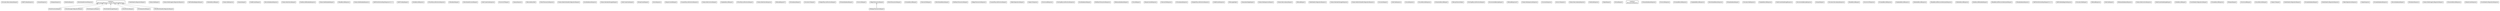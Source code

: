 #!/usr/local/bin/dot
#
# Class diagram 
# Generated by UMLGraph version R5_6-24-gf6e263 (http://www.umlgraph.org/)
#

digraph G {
	edge [fontname="Helvetica",fontsize=10,labelfontname="Helvetica",labelfontsize=10];
	node [fontname="Helvetica",fontsize=10,shape=plaintext];
	nodesep=0.25;
	ranksep=0.5;
	// com.orientechnologies.orient.client.remote.message.OUnsubscribeLiveQueryRequest
	c440178 [label=<<table title="com.orientechnologies.orient.client.remote.message.OUnsubscribeLiveQueryRequest" border="0" cellborder="1" cellspacing="0" cellpadding="2" port="p" href="./OUnsubscribeLiveQueryRequest.html">
		<tr><td><table border="0" cellspacing="0" cellpadding="1">
<tr><td align="center" balign="center"> OUnsubscribeLiveQueryRequest </td></tr>
		</table></td></tr>
		</table>>, URL="./OUnsubscribeLiveQueryRequest.html", fontname="Helvetica", fontcolor="black", fontsize=10.0];
	// com.orientechnologies.orient.client.remote.message.OSBTFirstKeyResponse
	c440179 [label=<<table title="com.orientechnologies.orient.client.remote.message.OSBTFirstKeyResponse" border="0" cellborder="1" cellspacing="0" cellpadding="2" port="p" href="./OSBTFirstKeyResponse.html">
		<tr><td><table border="0" cellspacing="0" cellpadding="1">
<tr><td align="center" balign="center"> OSBTFirstKeyResponse </td></tr>
		</table></td></tr>
		</table>>, URL="./OSBTFirstKeyResponse.html", fontname="Helvetica", fontcolor="black", fontsize=10.0];
	// com.orientechnologies.orient.client.remote.message.OImportResponse
	c440180 [label=<<table title="com.orientechnologies.orient.client.remote.message.OImportResponse" border="0" cellborder="1" cellspacing="0" cellpadding="2" port="p" href="./OImportResponse.html">
		<tr><td><table border="0" cellspacing="0" cellpadding="1">
<tr><td align="center" balign="center"> OImportResponse </td></tr>
		</table></td></tr>
		</table>>, URL="./OImportResponse.html", fontname="Helvetica", fontcolor="black", fontsize=10.0];
	// com.orientechnologies.orient.client.remote.message.OReopenResponse
	c440181 [label=<<table title="com.orientechnologies.orient.client.remote.message.OReopenResponse" border="0" cellborder="1" cellspacing="0" cellpadding="2" port="p" href="./OReopenResponse.html">
		<tr><td><table border="0" cellspacing="0" cellpadding="1">
<tr><td align="center" balign="center"> OReopenResponse </td></tr>
		</table></td></tr>
		</table>>, URL="./OReopenResponse.html", fontname="Helvetica", fontcolor="black", fontsize=10.0];
	// com.orientechnologies.orient.client.remote.message.OGetSizeRequest
	c440182 [label=<<table title="com.orientechnologies.orient.client.remote.message.OGetSizeRequest" border="0" cellborder="1" cellspacing="0" cellpadding="2" port="p" href="./OGetSizeRequest.html">
		<tr><td><table border="0" cellspacing="0" cellpadding="1">
<tr><td align="center" balign="center"> OGetSizeRequest </td></tr>
		</table></td></tr>
		</table>>, URL="./OGetSizeRequest.html", fontname="Helvetica", fontcolor="black", fontsize=10.0];
	// com.orientechnologies.orient.client.remote.message.ODistributedConnectResponse
	c440183 [label=<<table title="com.orientechnologies.orient.client.remote.message.ODistributedConnectResponse" border="0" cellborder="1" cellspacing="0" cellpadding="2" port="p" href="./ODistributedConnectResponse.html">
		<tr><td><table border="0" cellspacing="0" cellpadding="1">
<tr><td align="center" balign="center"> ODistributedConnectResponse </td></tr>
		</table></td></tr>
		</table>>, URL="./ODistributedConnectResponse.html", fontname="Helvetica", fontcolor="black", fontsize=10.0];
	// com.orientechnologies.orient.client.remote.message.OPushFunctionsRequest
	c440184 [label=<<table title="com.orientechnologies.orient.client.remote.message.OPushFunctionsRequest" border="0" cellborder="1" cellspacing="0" cellpadding="2" port="p" href="./OPushFunctionsRequest.html">
		<tr><td><table border="0" cellspacing="0" cellpadding="1">
<tr><td align="center" balign="center"> OPushFunctionsRequest </td></tr>
		</table></td></tr>
		</table>>, URL="./OPushFunctionsRequest.html", fontname="Helvetica", fontcolor="black", fontsize=10.0];
	// com.orientechnologies.orient.client.remote.message.OSetGlobalConfigurationRequest
	c440185 [label=<<table title="com.orientechnologies.orient.client.remote.message.OSetGlobalConfigurationRequest" border="0" cellborder="1" cellspacing="0" cellpadding="2" port="p" href="./OSetGlobalConfigurationRequest.html">
		<tr><td><table border="0" cellspacing="0" cellpadding="1">
<tr><td align="center" balign="center"> OSetGlobalConfigurationRequest </td></tr>
		</table></td></tr>
		</table>>, URL="./OSetGlobalConfigurationRequest.html", fontname="Helvetica", fontcolor="black", fontsize=10.0];
	// com.orientechnologies.orient.client.remote.message.OSubscribeRequest
	c440186 [label=<<table title="com.orientechnologies.orient.client.remote.message.OSubscribeRequest" border="0" cellborder="1" cellspacing="0" cellpadding="2" port="p" href="./OSubscribeRequest.html">
		<tr><td><table border="0" cellspacing="0" cellpadding="1">
<tr><td align="center" balign="center"> OSubscribeRequest </td></tr>
		</table></td></tr>
		</table>>, URL="./OSubscribeRequest.html", fontname="Helvetica", fontcolor="black", fontsize=10.0];
	// com.orientechnologies.orient.client.remote.message.OSubscribeStorageConfigurationResponse
	c440187 [label=<<table title="com.orientechnologies.orient.client.remote.message.OSubscribeStorageConfigurationResponse" border="0" cellborder="1" cellspacing="0" cellpadding="2" port="p" href="./OSubscribeStorageConfigurationResponse.html">
		<tr><td><table border="0" cellspacing="0" cellpadding="1">
<tr><td align="center" balign="center"> OSubscribeStorageConfigurationResponse </td></tr>
		</table></td></tr>
		</table>>, URL="./OSubscribeStorageConfigurationResponse.html", fontname="Helvetica", fontcolor="black", fontsize=10.0];
	// com.orientechnologies.orient.client.remote.message.OSBTGetRealBagSizeRequest
	c440188 [label=<<table title="com.orientechnologies.orient.client.remote.message.OSBTGetRealBagSizeRequest" border="0" cellborder="1" cellspacing="0" cellpadding="2" port="p" href="./OSBTGetRealBagSizeRequest.html">
		<tr><td><table border="0" cellspacing="0" cellpadding="1">
<tr><td align="center" balign="center"> OSBTGetRealBagSizeRequest </td></tr>
		</table></td></tr>
		</table>>, URL="./OSBTGetRealBagSizeRequest.html", fontname="Helvetica", fontcolor="black", fontsize=10.0];
	// com.orientechnologies.orient.client.remote.message.ODeleteRecordRequest
	c440189 [label=<<table title="com.orientechnologies.orient.client.remote.message.ODeleteRecordRequest" border="0" cellborder="1" cellspacing="0" cellpadding="2" port="p" href="./ODeleteRecordRequest.html">
		<tr><td><table border="0" cellspacing="0" cellpadding="1">
<tr><td align="center" balign="center"> ODeleteRecordRequest </td></tr>
		</table></td></tr>
		</table>>, URL="./ODeleteRecordRequest.html", fontname="Helvetica", fontcolor="black", fontsize=10.0];
	// com.orientechnologies.orient.client.remote.message.OSubscribeResponse
	c440190 [label=<<table title="com.orientechnologies.orient.client.remote.message.OSubscribeResponse" border="0" cellborder="1" cellspacing="0" cellpadding="2" port="p" href="./OSubscribeResponse.html">
		<tr><td><table border="0" cellspacing="0" cellpadding="1">
<tr><td align="center" balign="center"> OSubscribeResponse </td></tr>
		</table></td></tr>
		</table>>, URL="./OSubscribeResponse.html", fontname="Helvetica", fontcolor="black", fontsize=10.0];
	// com.orientechnologies.orient.client.remote.message.OQueryRequest
	c440191 [label=<<table title="com.orientechnologies.orient.client.remote.message.OQueryRequest" border="0" cellborder="1" cellspacing="0" cellpadding="2" port="p" href="./OQueryRequest.html">
		<tr><td><table border="0" cellspacing="0" cellpadding="1">
<tr><td align="center" balign="center"> OQueryRequest </td></tr>
		</table></td></tr>
		</table>>, URL="./OQueryRequest.html", fontname="Helvetica", fontcolor="black", fontsize=10.0];
	// com.orientechnologies.orient.client.remote.message.OAddClusterRequest
	c440192 [label=<<table title="com.orientechnologies.orient.client.remote.message.OAddClusterRequest" border="0" cellborder="1" cellspacing="0" cellpadding="2" port="p" href="./OAddClusterRequest.html">
		<tr><td><table border="0" cellspacing="0" cellpadding="1">
<tr><td align="center" balign="center"> OAddClusterRequest </td></tr>
		</table></td></tr>
		</table>>, URL="./OAddClusterRequest.html", fontname="Helvetica", fontcolor="black", fontsize=10.0];
	// com.orientechnologies.orient.client.remote.message.OExistsDatabaseResponse
	c440193 [label=<<table title="com.orientechnologies.orient.client.remote.message.OExistsDatabaseResponse" border="0" cellborder="1" cellspacing="0" cellpadding="2" port="p" href="./OExistsDatabaseResponse.html">
		<tr><td><table border="0" cellspacing="0" cellpadding="1">
<tr><td align="center" balign="center"> OExistsDatabaseResponse </td></tr>
		</table></td></tr>
		</table>>, URL="./OExistsDatabaseResponse.html", fontname="Helvetica", fontcolor="black", fontsize=10.0];
	// com.orientechnologies.orient.client.remote.message.OSubscribeSchemaRequest
	c440194 [label=<<table title="com.orientechnologies.orient.client.remote.message.OSubscribeSchemaRequest" border="0" cellborder="1" cellspacing="0" cellpadding="2" port="p" href="./OSubscribeSchemaRequest.html">
		<tr><td><table border="0" cellspacing="0" cellpadding="1">
<tr><td align="center" balign="center"> OSubscribeSchemaRequest </td></tr>
		</table></td></tr>
		</table>>, URL="./OSubscribeSchemaRequest.html", fontname="Helvetica", fontcolor="black", fontsize=10.0];
	// com.orientechnologies.orient.client.remote.message.OGetRecordMetadataResponse
	c440195 [label=<<table title="com.orientechnologies.orient.client.remote.message.OGetRecordMetadataResponse" border="0" cellborder="1" cellspacing="0" cellpadding="2" port="p" href="./OGetRecordMetadataResponse.html">
		<tr><td><table border="0" cellspacing="0" cellpadding="1">
<tr><td align="center" balign="center"> OGetRecordMetadataResponse </td></tr>
		</table></td></tr>
		</table>>, URL="./OGetRecordMetadataResponse.html", fontname="Helvetica", fontcolor="black", fontsize=10.0];
	// com.orientechnologies.orient.client.remote.message.OSubscribeMetadataRequest
	c440196 [label=<<table title="com.orientechnologies.orient.client.remote.message.OSubscribeMetadataRequest" border="0" cellborder="1" cellspacing="0" cellpadding="2" port="p" href="./OSubscribeMetadataRequest.html">
		<tr><td><table border="0" cellspacing="0" cellpadding="1">
<tr><td align="center" balign="center"> OSubscribeMetadataRequest </td></tr>
		</table></td></tr>
		</table>>, URL="./OSubscribeMetadataRequest.html", fontname="Helvetica", fontcolor="black", fontsize=10.0];
	// com.orientechnologies.orient.client.remote.message.OReadRecordResponse
	c440197 [label=<<table title="com.orientechnologies.orient.client.remote.message.OReadRecordResponse" border="0" cellborder="1" cellspacing="0" cellpadding="2" port="p" href="./OReadRecordResponse.html">
		<tr><td><table border="0" cellspacing="0" cellpadding="1">
<tr><td align="center" balign="center"> OReadRecordResponse </td></tr>
		</table></td></tr>
		</table>>, URL="./OReadRecordResponse.html", fontname="Helvetica", fontcolor="black", fontsize=10.0];
	// com.orientechnologies.orient.client.remote.message.OSubscribeMetadataResponse
	c440198 [label=<<table title="com.orientechnologies.orient.client.remote.message.OSubscribeMetadataResponse" border="0" cellborder="1" cellspacing="0" cellpadding="2" port="p" href="./OSubscribeMetadataResponse.html">
		<tr><td><table border="0" cellspacing="0" cellpadding="1">
<tr><td align="center" balign="center"> OSubscribeMetadataResponse </td></tr>
		</table></td></tr>
		</table>>, URL="./OSubscribeMetadataResponse.html", fontname="Helvetica", fontcolor="black", fontsize=10.0];
	// com.orientechnologies.orient.client.remote.message.OSBTFetchEntriesMajorResponse<K, V>
	c440199 [label=<<table title="com.orientechnologies.orient.client.remote.message.OSBTFetchEntriesMajorResponse" border="0" cellborder="1" cellspacing="0" cellpadding="2" port="p" href="./OSBTFetchEntriesMajorResponse.html">
		<tr><td><table border="0" cellspacing="0" cellpadding="1">
<tr><td align="center" balign="center"> OSBTFetchEntriesMajorResponse&lt;K, V&gt; </td></tr>
		</table></td></tr>
		</table>>, URL="./OSBTFetchEntriesMajorResponse.html", fontname="Helvetica", fontcolor="black", fontsize=10.0];
	// com.orientechnologies.orient.client.remote.message.OSBTFirstKeyRequest
	c440200 [label=<<table title="com.orientechnologies.orient.client.remote.message.OSBTFirstKeyRequest" border="0" cellborder="1" cellspacing="0" cellpadding="2" port="p" href="./OSBTFirstKeyRequest.html">
		<tr><td><table border="0" cellspacing="0" cellpadding="1">
<tr><td align="center" balign="center"> OSBTFirstKeyRequest </td></tr>
		</table></td></tr>
		</table>>, URL="./OSBTFirstKeyRequest.html", fontname="Helvetica", fontcolor="black", fontsize=10.0];
	// com.orientechnologies.orient.client.remote.message.OHideRecordResponse
	c440201 [label=<<table title="com.orientechnologies.orient.client.remote.message.OHideRecordResponse" border="0" cellborder="1" cellspacing="0" cellpadding="2" port="p" href="./OHideRecordResponse.html">
		<tr><td><table border="0" cellspacing="0" cellpadding="1">
<tr><td align="center" balign="center"> OHideRecordResponse </td></tr>
		</table></td></tr>
		</table>>, URL="./OHideRecordResponse.html", fontname="Helvetica", fontcolor="black", fontsize=10.0];
	// com.orientechnologies.orient.client.remote.message.OFloorPhysicalPositionsResponse
	c440202 [label=<<table title="com.orientechnologies.orient.client.remote.message.OFloorPhysicalPositionsResponse" border="0" cellborder="1" cellspacing="0" cellpadding="2" port="p" href="./OFloorPhysicalPositionsResponse.html">
		<tr><td><table border="0" cellspacing="0" cellpadding="1">
<tr><td align="center" balign="center"> OFloorPhysicalPositionsResponse </td></tr>
		</table></td></tr>
		</table>>, URL="./OFloorPhysicalPositionsResponse.html", fontname="Helvetica", fontcolor="black", fontsize=10.0];
	// com.orientechnologies.orient.client.remote.message.OShutdownRequest
	c440203 [label=<<table title="com.orientechnologies.orient.client.remote.message.OShutdownRequest" border="0" cellborder="1" cellspacing="0" cellpadding="2" port="p" href="./OShutdownRequest.html">
		<tr><td><table border="0" cellspacing="0" cellpadding="1">
<tr><td align="center" balign="center"> OShutdownRequest </td></tr>
		</table></td></tr>
		</table>>, URL="./OShutdownRequest.html", fontname="Helvetica", fontcolor="black", fontsize=10.0];
	// com.orientechnologies.orient.client.remote.message.ODistributedConnectRequest
	c440204 [label=<<table title="com.orientechnologies.orient.client.remote.message.ODistributedConnectRequest" border="0" cellborder="1" cellspacing="0" cellpadding="2" port="p" href="./ODistributedConnectRequest.html">
		<tr><td><table border="0" cellspacing="0" cellpadding="1">
<tr><td align="center" balign="center"> ODistributedConnectRequest </td></tr>
		</table></td></tr>
		</table>>, URL="./ODistributedConnectRequest.html", fontname="Helvetica", fontcolor="black", fontsize=10.0];
	// com.orientechnologies.orient.client.remote.message.OSBTCreateTreeResponse
	c440205 [label=<<table title="com.orientechnologies.orient.client.remote.message.OSBTCreateTreeResponse" border="0" cellborder="1" cellspacing="0" cellpadding="2" port="p" href="./OSBTCreateTreeResponse.html">
		<tr><td><table border="0" cellspacing="0" cellpadding="1">
<tr><td align="center" balign="center"> OSBTCreateTreeResponse </td></tr>
		</table></td></tr>
		</table>>, URL="./OSBTCreateTreeResponse.html", fontname="Helvetica", fontcolor="black", fontsize=10.0];
	// com.orientechnologies.orient.client.remote.message.OBinaryPushRequest<T extends com.orientechnologies.orient.client.remote.message.OBinaryPushResponse>
	c440206 [label=<<table title="com.orientechnologies.orient.client.remote.message.OBinaryPushRequest" border="0" cellborder="1" cellspacing="0" cellpadding="2" port="p" href="./OBinaryPushRequest.html">
		<tr><td><table border="0" cellspacing="0" cellpadding="1">
<tr><td align="center" balign="center"> &#171;interface&#187; </td></tr>
<tr><td align="center" balign="center"> OBinaryPushRequest&lt;T extends OBinaryPushResponse&gt; </td></tr>
		</table></td></tr>
		</table>>, URL="./OBinaryPushRequest.html", fontname="Helvetica", fontcolor="black", fontsize=10.0];
	// com.orientechnologies.orient.client.remote.message.OCommit37Request
	c440207 [label=<<table title="com.orientechnologies.orient.client.remote.message.OCommit37Request" border="0" cellborder="1" cellspacing="0" cellpadding="2" port="p" href="./OCommit37Request.html">
		<tr><td><table border="0" cellspacing="0" cellpadding="1">
<tr><td align="center" balign="center"> OCommit37Request </td></tr>
		</table></td></tr>
		</table>>, URL="./OCommit37Request.html", fontname="Helvetica", fontcolor="black", fontsize=10.0];
	// com.orientechnologies.orient.client.remote.message.OQueryResponse
	c440208 [label=<<table title="com.orientechnologies.orient.client.remote.message.OQueryResponse" border="0" cellborder="1" cellspacing="0" cellpadding="2" port="p" href="./OQueryResponse.html">
		<tr><td><table border="0" cellspacing="0" cellpadding="1">
<tr><td align="center" balign="center"> OQueryResponse </td></tr>
		</table></td></tr>
		</table>>, URL="./OQueryResponse.html", fontname="Helvetica", fontcolor="black", fontsize=10.0];
	// com.orientechnologies.orient.client.remote.message.ORemoteResultSet
	c440209 [label=<<table title="com.orientechnologies.orient.client.remote.message.ORemoteResultSet" border="0" cellborder="1" cellspacing="0" cellpadding="2" port="p" href="./ORemoteResultSet.html">
		<tr><td><table border="0" cellspacing="0" cellpadding="1">
<tr><td align="center" balign="center"> ORemoteResultSet </td></tr>
		</table></td></tr>
		</table>>, URL="./ORemoteResultSet.html", fontname="Helvetica", fontcolor="black", fontsize=10.0];
	// com.orientechnologies.orient.client.remote.message.OFetchTransactionResponse
	c440210 [label=<<table title="com.orientechnologies.orient.client.remote.message.OFetchTransactionResponse" border="0" cellborder="1" cellspacing="0" cellpadding="2" port="p" href="./OFetchTransactionResponse.html">
		<tr><td><table border="0" cellspacing="0" cellpadding="1">
<tr><td align="center" balign="center"> OFetchTransactionResponse </td></tr>
		</table></td></tr>
		</table>>, URL="./OFetchTransactionResponse.html", fontname="Helvetica", fontcolor="black", fontsize=10.0];
	// com.orientechnologies.orient.client.remote.message.OSubscribeDistributedConfigurationRequest
	c440211 [label=<<table title="com.orientechnologies.orient.client.remote.message.OSubscribeDistributedConfigurationRequest" border="0" cellborder="1" cellspacing="0" cellpadding="2" port="p" href="./OSubscribeDistributedConfigurationRequest.html">
		<tr><td><table border="0" cellspacing="0" cellpadding="1">
<tr><td align="center" balign="center"> OSubscribeDistributedConfigurationRequest </td></tr>
		</table></td></tr>
		</table>>, URL="./OSubscribeDistributedConfigurationRequest.html", fontname="Helvetica", fontcolor="black", fontsize=10.0];
	// com.orientechnologies.orient.client.remote.message.OListDatabasesResponse
	c440212 [label=<<table title="com.orientechnologies.orient.client.remote.message.OListDatabasesResponse" border="0" cellborder="1" cellspacing="0" cellpadding="2" port="p" href="./OListDatabasesResponse.html">
		<tr><td><table border="0" cellspacing="0" cellpadding="1">
<tr><td align="center" balign="center"> OListDatabasesResponse </td></tr>
		</table></td></tr>
		</table>>, URL="./OListDatabasesResponse.html", fontname="Helvetica", fontcolor="black", fontsize=10.0];
	// com.orientechnologies.orient.client.remote.message.OSubscribeIndexManagerRequest
	c440213 [label=<<table title="com.orientechnologies.orient.client.remote.message.OSubscribeIndexManagerRequest" border="0" cellborder="1" cellspacing="0" cellpadding="2" port="p" href="./OSubscribeIndexManagerRequest.html">
		<tr><td><table border="0" cellspacing="0" cellpadding="1">
<tr><td align="center" balign="center"> OSubscribeIndexManagerRequest </td></tr>
		</table></td></tr>
		</table>>, URL="./OSubscribeIndexManagerRequest.html", fontname="Helvetica", fontcolor="black", fontsize=10.0];
	// com.orientechnologies.orient.client.remote.message.OPushStorageConfigurationRequest
	c440214 [label=<<table title="com.orientechnologies.orient.client.remote.message.OPushStorageConfigurationRequest" border="0" cellborder="1" cellspacing="0" cellpadding="2" port="p" href="./OPushStorageConfigurationRequest.html">
		<tr><td><table border="0" cellspacing="0" cellpadding="1">
<tr><td align="center" balign="center"> OPushStorageConfigurationRequest </td></tr>
		</table></td></tr>
		</table>>, URL="./OPushStorageConfigurationRequest.html", fontname="Helvetica", fontcolor="black", fontsize=10.0];
	// com.orientechnologies.orient.client.remote.message.OSBTCreateTreeRequest
	c440215 [label=<<table title="com.orientechnologies.orient.client.remote.message.OSBTCreateTreeRequest" border="0" cellborder="1" cellspacing="0" cellpadding="2" port="p" href="./OSBTCreateTreeRequest.html">
		<tr><td><table border="0" cellspacing="0" cellpadding="1">
<tr><td align="center" balign="center"> OSBTCreateTreeRequest </td></tr>
		</table></td></tr>
		</table>>, URL="./OSBTCreateTreeRequest.html", fontname="Helvetica", fontcolor="black", fontsize=10.0];
	// com.orientechnologies.orient.client.remote.message.ODropClusterRequest
	c440216 [label=<<table title="com.orientechnologies.orient.client.remote.message.ODropClusterRequest" border="0" cellborder="1" cellspacing="0" cellpadding="2" port="p" href="./ODropClusterRequest.html">
		<tr><td><table border="0" cellspacing="0" cellpadding="1">
<tr><td align="center" balign="center"> ODropClusterRequest </td></tr>
		</table></td></tr>
		</table>>, URL="./ODropClusterRequest.html", fontname="Helvetica", fontcolor="black", fontsize=10.0];
	// com.orientechnologies.orient.client.remote.message.OErrorResponse
	c440217 [label=<<table title="com.orientechnologies.orient.client.remote.message.OErrorResponse" border="0" cellborder="1" cellspacing="0" cellpadding="2" port="p" href="./OErrorResponse.html">
		<tr><td><table border="0" cellspacing="0" cellpadding="1">
<tr><td align="center" balign="center"> OErrorResponse </td></tr>
		</table></td></tr>
		</table>>, URL="./OErrorResponse.html", fontname="Helvetica", fontcolor="black", fontsize=10.0];
	// com.orientechnologies.orient.client.remote.message.OExperimentalRequest
	c440218 [label=<<table title="com.orientechnologies.orient.client.remote.message.OExperimentalRequest" border="0" cellborder="1" cellspacing="0" cellpadding="2" port="p" href="./OExperimentalRequest.html">
		<tr><td><table border="0" cellspacing="0" cellpadding="1">
<tr><td align="center" balign="center"> OExperimentalRequest </td></tr>
		</table></td></tr>
		</table>>, URL="./OExperimentalRequest.html", fontname="Helvetica", fontcolor="black", fontsize=10.0];
	// com.orientechnologies.orient.client.remote.message.OLowerPhysicalPositionsResponse
	c440219 [label=<<table title="com.orientechnologies.orient.client.remote.message.OLowerPhysicalPositionsResponse" border="0" cellborder="1" cellspacing="0" cellpadding="2" port="p" href="./OLowerPhysicalPositionsResponse.html">
		<tr><td><table border="0" cellspacing="0" cellpadding="1">
<tr><td align="center" balign="center"> OLowerPhysicalPositionsResponse </td></tr>
		</table></td></tr>
		</table>>, URL="./OLowerPhysicalPositionsResponse.html", fontname="Helvetica", fontcolor="black", fontsize=10.0];
	// com.orientechnologies.orient.client.remote.message.OSubscribeFunctionsRequest
	c440220 [label=<<table title="com.orientechnologies.orient.client.remote.message.OSubscribeFunctionsRequest" border="0" cellborder="1" cellspacing="0" cellpadding="2" port="p" href="./OSubscribeFunctionsRequest.html">
		<tr><td><table border="0" cellspacing="0" cellpadding="1">
<tr><td align="center" balign="center"> OSubscribeFunctionsRequest </td></tr>
		</table></td></tr>
		</table>>, URL="./OSubscribeFunctionsRequest.html", fontname="Helvetica", fontcolor="black", fontsize=10.0];
	// com.orientechnologies.orient.client.remote.message.OUpdateRecordRequest
	c440221 [label=<<table title="com.orientechnologies.orient.client.remote.message.OUpdateRecordRequest" border="0" cellborder="1" cellspacing="0" cellpadding="2" port="p" href="./OUpdateRecordRequest.html">
		<tr><td><table border="0" cellspacing="0" cellpadding="1">
<tr><td align="center" balign="center"> OUpdateRecordRequest </td></tr>
		</table></td></tr>
		</table>>, URL="./OUpdateRecordRequest.html", fontname="Helvetica", fontcolor="black", fontsize=10.0];
	// com.orientechnologies.orient.client.remote.message.OFloorPhysicalPositionsRequest
	c440222 [label=<<table title="com.orientechnologies.orient.client.remote.message.OFloorPhysicalPositionsRequest" border="0" cellborder="1" cellspacing="0" cellpadding="2" port="p" href="./OFloorPhysicalPositionsRequest.html">
		<tr><td><table border="0" cellspacing="0" cellpadding="1">
<tr><td align="center" balign="center"> OFloorPhysicalPositionsRequest </td></tr>
		</table></td></tr>
		</table>>, URL="./OFloorPhysicalPositionsRequest.html", fontname="Helvetica", fontcolor="black", fontsize=10.0];
	// com.orientechnologies.orient.client.remote.message.OSubscribeSchemaResponse
	c440223 [label=<<table title="com.orientechnologies.orient.client.remote.message.OSubscribeSchemaResponse" border="0" cellborder="1" cellspacing="0" cellpadding="2" port="p" href="./OSubscribeSchemaResponse.html">
		<tr><td><table border="0" cellspacing="0" cellpadding="1">
<tr><td align="center" balign="center"> OSubscribeSchemaResponse </td></tr>
		</table></td></tr>
		</table>>, URL="./OSubscribeSchemaResponse.html", fontname="Helvetica", fontcolor="black", fontsize=10.0];
	// com.orientechnologies.orient.client.remote.message.OReloadRequest37
	c440224 [label=<<table title="com.orientechnologies.orient.client.remote.message.OReloadRequest37" border="0" cellborder="1" cellspacing="0" cellpadding="2" port="p" href="./OReloadRequest37.html">
		<tr><td><table border="0" cellspacing="0" cellpadding="1">
<tr><td align="center" balign="center"> OReloadRequest37 </td></tr>
		</table></td></tr>
		</table>>, URL="./OReloadRequest37.html", fontname="Helvetica", fontcolor="black", fontsize=10.0];
	// com.orientechnologies.orient.client.remote.message.OPushSequencesRequest
	c440225 [label=<<table title="com.orientechnologies.orient.client.remote.message.OPushSequencesRequest" border="0" cellborder="1" cellspacing="0" cellpadding="2" port="p" href="./OPushSequencesRequest.html">
		<tr><td><table border="0" cellspacing="0" cellpadding="1">
<tr><td align="center" balign="center"> OPushSequencesRequest </td></tr>
		</table></td></tr>
		</table>>, URL="./OPushSequencesRequest.html", fontname="Helvetica", fontcolor="black", fontsize=10.0];
	// com.orientechnologies.orient.client.remote.message.OCloseQueryRequest
	c440226 [label=<<table title="com.orientechnologies.orient.client.remote.message.OCloseQueryRequest" border="0" cellborder="1" cellspacing="0" cellpadding="2" port="p" href="./OCloseQueryRequest.html">
		<tr><td><table border="0" cellspacing="0" cellpadding="1">
<tr><td align="center" balign="center"> OCloseQueryRequest </td></tr>
		</table></td></tr>
		</table>>, URL="./OCloseQueryRequest.html", fontname="Helvetica", fontcolor="black", fontsize=10.0];
	// com.orientechnologies.orient.client.remote.message.OConnect37Request
	c440227 [label=<<table title="com.orientechnologies.orient.client.remote.message.OConnect37Request" border="0" cellborder="1" cellspacing="0" cellpadding="2" port="p" href="./OConnect37Request.html">
		<tr><td><table border="0" cellspacing="0" cellpadding="1">
<tr><td align="center" balign="center"> OConnect37Request </td></tr>
		</table></td></tr>
		</table>>, URL="./OConnect37Request.html", fontname="Helvetica", fontcolor="black", fontsize=10.0];
	// com.orientechnologies.orient.client.remote.message.OHigherPhysicalPositionsRequest
	c440228 [label=<<table title="com.orientechnologies.orient.client.remote.message.OHigherPhysicalPositionsRequest" border="0" cellborder="1" cellspacing="0" cellpadding="2" port="p" href="./OHigherPhysicalPositionsRequest.html">
		<tr><td><table border="0" cellspacing="0" cellpadding="1">
<tr><td align="center" balign="center"> OHigherPhysicalPositionsRequest </td></tr>
		</table></td></tr>
		</table>>, URL="./OHigherPhysicalPositionsRequest.html", fontname="Helvetica", fontcolor="black", fontsize=10.0];
	// com.orientechnologies.orient.client.remote.message.OFreezeDatabaseRequest
	c440229 [label=<<table title="com.orientechnologies.orient.client.remote.message.OFreezeDatabaseRequest" border="0" cellborder="1" cellspacing="0" cellpadding="2" port="p" href="./OFreezeDatabaseRequest.html">
		<tr><td><table border="0" cellspacing="0" cellpadding="1">
<tr><td align="center" balign="center"> OFreezeDatabaseRequest </td></tr>
		</table></td></tr>
		</table>>, URL="./OFreezeDatabaseRequest.html", fontname="Helvetica", fontcolor="black", fontsize=10.0];
	// com.orientechnologies.orient.client.remote.message.OCommitRequest
	c440230 [label=<<table title="com.orientechnologies.orient.client.remote.message.OCommitRequest" border="0" cellborder="1" cellspacing="0" cellpadding="2" port="p" href="./OCommitRequest.html">
		<tr><td><table border="0" cellspacing="0" cellpadding="1">
<tr><td align="center" balign="center"> OCommitRequest </td></tr>
		</table></td></tr>
		</table>>, URL="./OCommitRequest.html", fontname="Helvetica", fontcolor="black", fontsize=10.0];
	// com.orientechnologies.orient.client.remote.message.OBeginTransactionRequest
	c440231 [label=<<table title="com.orientechnologies.orient.client.remote.message.OBeginTransactionRequest" border="0" cellborder="1" cellspacing="0" cellpadding="2" port="p" href="./OBeginTransactionRequest.html">
		<tr><td><table border="0" cellspacing="0" cellpadding="1">
<tr><td align="center" balign="center"> OBeginTransactionRequest </td></tr>
		</table></td></tr>
		</table>>, URL="./OBeginTransactionRequest.html", fontname="Helvetica", fontcolor="black", fontsize=10.0];
	// com.orientechnologies.orient.client.remote.message.OFetchTransactionRequest
	c440232 [label=<<table title="com.orientechnologies.orient.client.remote.message.OFetchTransactionRequest" border="0" cellborder="1" cellspacing="0" cellpadding="2" port="p" href="./OFetchTransactionRequest.html">
		<tr><td><table border="0" cellspacing="0" cellpadding="1">
<tr><td align="center" balign="center"> OFetchTransactionRequest </td></tr>
		</table></td></tr>
		</table>>, URL="./OFetchTransactionRequest.html", fontname="Helvetica", fontcolor="black", fontsize=10.0];
	// com.orientechnologies.orient.client.remote.message.OCreateRecordRequest
	c440233 [label=<<table title="com.orientechnologies.orient.client.remote.message.OCreateRecordRequest" border="0" cellborder="1" cellspacing="0" cellpadding="2" port="p" href="./OCreateRecordRequest.html">
		<tr><td><table border="0" cellspacing="0" cellpadding="1">
<tr><td align="center" balign="center"> OCreateRecordRequest </td></tr>
		</table></td></tr>
		</table>>, URL="./OCreateRecordRequest.html", fontname="Helvetica", fontcolor="black", fontsize=10.0];
	// com.orientechnologies.orient.client.remote.message.OServerInfoRequest
	c440234 [label=<<table title="com.orientechnologies.orient.client.remote.message.OServerInfoRequest" border="0" cellborder="1" cellspacing="0" cellpadding="2" port="p" href="./OServerInfoRequest.html">
		<tr><td><table border="0" cellspacing="0" cellpadding="1">
<tr><td align="center" balign="center"> OServerInfoRequest </td></tr>
		</table></td></tr>
		</table>>, URL="./OServerInfoRequest.html", fontname="Helvetica", fontcolor="black", fontsize=10.0];
	// com.orientechnologies.orient.client.remote.message.ODistributedStatusRequest
	c440235 [label=<<table title="com.orientechnologies.orient.client.remote.message.ODistributedStatusRequest" border="0" cellborder="1" cellspacing="0" cellpadding="2" port="p" href="./ODistributedStatusRequest.html">
		<tr><td><table border="0" cellspacing="0" cellpadding="1">
<tr><td align="center" balign="center"> ODistributedStatusRequest </td></tr>
		</table></td></tr>
		</table>>, URL="./ODistributedStatusRequest.html", fontname="Helvetica", fontcolor="black", fontsize=10.0];
	// com.orientechnologies.orient.client.remote.message.ORollbackTransactionRequest
	c440236 [label=<<table title="com.orientechnologies.orient.client.remote.message.ORollbackTransactionRequest" border="0" cellborder="1" cellspacing="0" cellpadding="2" port="p" href="./ORollbackTransactionRequest.html">
		<tr><td><table border="0" cellspacing="0" cellpadding="1">
<tr><td align="center" balign="center"> ORollbackTransactionRequest </td></tr>
		</table></td></tr>
		</table>>, URL="./ORollbackTransactionRequest.html", fontname="Helvetica", fontcolor="black", fontsize=10.0];
	// com.orientechnologies.orient.client.remote.message.OBeginTransactionResponse
	c440237 [label=<<table title="com.orientechnologies.orient.client.remote.message.OBeginTransactionResponse" border="0" cellborder="1" cellspacing="0" cellpadding="2" port="p" href="./OBeginTransactionResponse.html">
		<tr><td><table border="0" cellspacing="0" cellpadding="1">
<tr><td align="center" balign="center"> OBeginTransactionResponse </td></tr>
		</table></td></tr>
		</table>>, URL="./OBeginTransactionResponse.html", fontname="Helvetica", fontcolor="black", fontsize=10.0];
	// com.orientechnologies.orient.client.remote.message.OLowerPhysicalPositionsRequest
	c440238 [label=<<table title="com.orientechnologies.orient.client.remote.message.OLowerPhysicalPositionsRequest" border="0" cellborder="1" cellspacing="0" cellpadding="2" port="p" href="./OLowerPhysicalPositionsRequest.html">
		<tr><td><table border="0" cellspacing="0" cellpadding="1">
<tr><td align="center" balign="center"> OLowerPhysicalPositionsRequest </td></tr>
		</table></td></tr>
		</table>>, URL="./OLowerPhysicalPositionsRequest.html", fontname="Helvetica", fontcolor="black", fontsize=10.0];
	// com.orientechnologies.orient.client.remote.message.OBatchOperationsRequest
	c440239 [label=<<table title="com.orientechnologies.orient.client.remote.message.OBatchOperationsRequest" border="0" cellborder="1" cellspacing="0" cellpadding="2" port="p" href="./OBatchOperationsRequest.html">
		<tr><td><table border="0" cellspacing="0" cellpadding="1">
<tr><td align="center" balign="center"> OBatchOperationsRequest </td></tr>
		</table></td></tr>
		</table>>, URL="./OBatchOperationsRequest.html", fontname="Helvetica", fontcolor="black", fontsize=10.0];
	// com.orientechnologies.orient.client.remote.message.OOpen37Response
	c440240 [label=<<table title="com.orientechnologies.orient.client.remote.message.OOpen37Response" border="0" cellborder="1" cellspacing="0" cellpadding="2" port="p" href="./OOpen37Response.html">
		<tr><td><table border="0" cellspacing="0" cellpadding="1">
<tr><td align="center" balign="center"> OOpen37Response </td></tr>
		</table></td></tr>
		</table>>, URL="./OOpen37Response.html", fontname="Helvetica", fontcolor="black", fontsize=10.0];
	// com.orientechnologies.orient.client.remote.message.OCommandResponse
	c440241 [label=<<table title="com.orientechnologies.orient.client.remote.message.OCommandResponse" border="0" cellborder="1" cellspacing="0" cellpadding="2" port="p" href="./OCommandResponse.html">
		<tr><td><table border="0" cellspacing="0" cellpadding="1">
<tr><td align="center" balign="center"> OCommandResponse </td></tr>
		</table></td></tr>
		</table>>, URL="./OCommandResponse.html", fontname="Helvetica", fontcolor="black", fontsize=10.0];
	// com.orientechnologies.orient.client.remote.message.OCeilingPhysicalPositionsResponse
	c440242 [label=<<table title="com.orientechnologies.orient.client.remote.message.OCeilingPhysicalPositionsResponse" border="0" cellborder="1" cellspacing="0" cellpadding="2" port="p" href="./OCeilingPhysicalPositionsResponse.html">
		<tr><td><table border="0" cellspacing="0" cellpadding="1">
<tr><td align="center" balign="center"> OCeilingPhysicalPositionsResponse </td></tr>
		</table></td></tr>
		</table>>, URL="./OCeilingPhysicalPositionsResponse.html", fontname="Helvetica", fontcolor="black", fontsize=10.0];
	// com.orientechnologies.orient.client.remote.message.OListDatabasesRequest
	c440243 [label=<<table title="com.orientechnologies.orient.client.remote.message.OListDatabasesRequest" border="0" cellborder="1" cellspacing="0" cellpadding="2" port="p" href="./OListDatabasesRequest.html">
		<tr><td><table border="0" cellspacing="0" cellpadding="1">
<tr><td align="center" balign="center"> OListDatabasesRequest </td></tr>
		</table></td></tr>
		</table>>, URL="./OListDatabasesRequest.html", fontname="Helvetica", fontcolor="black", fontsize=10.0];
	// com.orientechnologies.orient.client.remote.message.ORollbackTransactionResponse
	c440244 [label=<<table title="com.orientechnologies.orient.client.remote.message.ORollbackTransactionResponse" border="0" cellborder="1" cellspacing="0" cellpadding="2" port="p" href="./ORollbackTransactionResponse.html">
		<tr><td><table border="0" cellspacing="0" cellpadding="1">
<tr><td align="center" balign="center"> ORollbackTransactionResponse </td></tr>
		</table></td></tr>
		</table>>, URL="./ORollbackTransactionResponse.html", fontname="Helvetica", fontcolor="black", fontsize=10.0];
	// com.orientechnologies.orient.client.remote.message.OReleaseDatabaseRequest
	c440245 [label=<<table title="com.orientechnologies.orient.client.remote.message.OReleaseDatabaseRequest" border="0" cellborder="1" cellspacing="0" cellpadding="2" port="p" href="./OReleaseDatabaseRequest.html">
		<tr><td><table border="0" cellspacing="0" cellpadding="1">
<tr><td align="center" balign="center"> OReleaseDatabaseRequest </td></tr>
		</table></td></tr>
		</table>>, URL="./OReleaseDatabaseRequest.html", fontname="Helvetica", fontcolor="black", fontsize=10.0];
	// com.orientechnologies.orient.client.remote.message.OCountRequest
	c440246 [label=<<table title="com.orientechnologies.orient.client.remote.message.OCountRequest" border="0" cellborder="1" cellspacing="0" cellpadding="2" port="p" href="./OCountRequest.html">
		<tr><td><table border="0" cellspacing="0" cellpadding="1">
<tr><td align="center" balign="center"> OCountRequest </td></tr>
		</table></td></tr>
		</table>>, URL="./OCountRequest.html", fontname="Helvetica", fontcolor="black", fontsize=10.0];
	// com.orientechnologies.orient.client.remote.message.OExperimentalResponse
	c440247 [label=<<table title="com.orientechnologies.orient.client.remote.message.OExperimentalResponse" border="0" cellborder="1" cellspacing="0" cellpadding="2" port="p" href="./OExperimentalResponse.html">
		<tr><td><table border="0" cellspacing="0" cellpadding="1">
<tr><td align="center" balign="center"> OExperimentalResponse </td></tr>
		</table></td></tr>
		</table>>, URL="./OExperimentalResponse.html", fontname="Helvetica", fontcolor="black", fontsize=10.0];
	// com.orientechnologies.orient.client.remote.message.OServerInfoResponse
	c440248 [label=<<table title="com.orientechnologies.orient.client.remote.message.OServerInfoResponse" border="0" cellborder="1" cellspacing="0" cellpadding="2" port="p" href="./OServerInfoResponse.html">
		<tr><td><table border="0" cellspacing="0" cellpadding="1">
<tr><td align="center" balign="center"> OServerInfoResponse </td></tr>
		</table></td></tr>
		</table>>, URL="./OServerInfoResponse.html", fontname="Helvetica", fontcolor="black", fontsize=10.0];
	// com.orientechnologies.orient.client.remote.message.OCloseQueryResponse
	c440249 [label=<<table title="com.orientechnologies.orient.client.remote.message.OCloseQueryResponse" border="0" cellborder="1" cellspacing="0" cellpadding="2" port="p" href="./OCloseQueryResponse.html">
		<tr><td><table border="0" cellspacing="0" cellpadding="1">
<tr><td align="center" balign="center"> OCloseQueryResponse </td></tr>
		</table></td></tr>
		</table>>, URL="./OCloseQueryResponse.html", fontname="Helvetica", fontcolor="black", fontsize=10.0];
	// com.orientechnologies.orient.client.remote.message.OHigherPhysicalPositionsResponse
	c440250 [label=<<table title="com.orientechnologies.orient.client.remote.message.OHigherPhysicalPositionsResponse" border="0" cellborder="1" cellspacing="0" cellpadding="2" port="p" href="./OHigherPhysicalPositionsResponse.html">
		<tr><td><table border="0" cellspacing="0" cellpadding="1">
<tr><td align="center" balign="center"> OHigherPhysicalPositionsResponse </td></tr>
		</table></td></tr>
		</table>>, URL="./OHigherPhysicalPositionsResponse.html", fontname="Helvetica", fontcolor="black", fontsize=10.0];
	// com.orientechnologies.orient.client.remote.message.OAddClusterResponse
	c440251 [label=<<table title="com.orientechnologies.orient.client.remote.message.OAddClusterResponse" border="0" cellborder="1" cellspacing="0" cellpadding="2" port="p" href="./OAddClusterResponse.html">
		<tr><td><table border="0" cellspacing="0" cellpadding="1">
<tr><td align="center" balign="center"> OAddClusterResponse </td></tr>
		</table></td></tr>
		</table>>, URL="./OAddClusterResponse.html", fontname="Helvetica", fontcolor="black", fontsize=10.0];
	// com.orientechnologies.orient.client.remote.message.OMessageHelper
	c440252 [label=<<table title="com.orientechnologies.orient.client.remote.message.OMessageHelper" border="0" cellborder="1" cellspacing="0" cellpadding="2" port="p" href="./OMessageHelper.html">
		<tr><td><table border="0" cellspacing="0" cellpadding="1">
<tr><td align="center" balign="center"> OMessageHelper </td></tr>
		</table></td></tr>
		</table>>, URL="./OMessageHelper.html", fontname="Helvetica", fontcolor="black", fontsize=10.0];
	// com.orientechnologies.orient.client.remote.message.OQueryNextPageRequest
	c440253 [label=<<table title="com.orientechnologies.orient.client.remote.message.OQueryNextPageRequest" border="0" cellborder="1" cellspacing="0" cellpadding="2" port="p" href="./OQueryNextPageRequest.html">
		<tr><td><table border="0" cellspacing="0" cellpadding="1">
<tr><td align="center" balign="center"> OQueryNextPageRequest </td></tr>
		</table></td></tr>
		</table>>, URL="./OQueryNextPageRequest.html", fontname="Helvetica", fontcolor="black", fontsize=10.0];
	// com.orientechnologies.orient.client.remote.message.OSubscribeSequencesRequest
	c440254 [label=<<table title="com.orientechnologies.orient.client.remote.message.OSubscribeSequencesRequest" border="0" cellborder="1" cellspacing="0" cellpadding="2" port="p" href="./OSubscribeSequencesRequest.html">
		<tr><td><table border="0" cellspacing="0" cellpadding="1">
<tr><td align="center" balign="center"> OSubscribeSequencesRequest </td></tr>
		</table></td></tr>
		</table>>, URL="./OSubscribeSequencesRequest.html", fontname="Helvetica", fontcolor="black", fontsize=10.0];
	// com.orientechnologies.orient.client.remote.message.OSubscribeLiveQueryRequest
	c440255 [label=<<table title="com.orientechnologies.orient.client.remote.message.OSubscribeLiveQueryRequest" border="0" cellborder="1" cellspacing="0" cellpadding="2" port="p" href="./OSubscribeLiveQueryRequest.html">
		<tr><td><table border="0" cellspacing="0" cellpadding="1">
<tr><td align="center" balign="center"> OSubscribeLiveQueryRequest </td></tr>
		</table></td></tr>
		</table>>, URL="./OSubscribeLiveQueryRequest.html", fontname="Helvetica", fontcolor="black", fontsize=10.0];
	// com.orientechnologies.orient.client.remote.message.OReloadRequest
	c440256 [label=<<table title="com.orientechnologies.orient.client.remote.message.OReloadRequest" border="0" cellborder="1" cellspacing="0" cellpadding="2" port="p" href="./OReloadRequest.html">
		<tr><td><table border="0" cellspacing="0" cellpadding="1">
<tr><td align="center" balign="center"> OReloadRequest </td></tr>
		</table></td></tr>
		</table>>, URL="./OReloadRequest.html", fontname="Helvetica", fontcolor="black", fontsize=10.0];
	// com.orientechnologies.orient.client.remote.message.OSetGlobalConfigurationResponse
	c440257 [label=<<table title="com.orientechnologies.orient.client.remote.message.OSetGlobalConfigurationResponse" border="0" cellborder="1" cellspacing="0" cellpadding="2" port="p" href="./OSetGlobalConfigurationResponse.html">
		<tr><td><table border="0" cellspacing="0" cellpadding="1">
<tr><td align="center" balign="center"> OSetGlobalConfigurationResponse </td></tr>
		</table></td></tr>
		</table>>, URL="./OSetGlobalConfigurationResponse.html", fontname="Helvetica", fontcolor="black", fontsize=10.0];
	// com.orientechnologies.orient.client.remote.message.ORebeginTransactionRequest
	c440258 [label=<<table title="com.orientechnologies.orient.client.remote.message.ORebeginTransactionRequest" border="0" cellborder="1" cellspacing="0" cellpadding="2" port="p" href="./ORebeginTransactionRequest.html">
		<tr><td><table border="0" cellspacing="0" cellpadding="1">
<tr><td align="center" balign="center"> ORebeginTransactionRequest </td></tr>
		</table></td></tr>
		</table>>, URL="./ORebeginTransactionRequest.html", fontname="Helvetica", fontcolor="black", fontsize=10.0];
	// com.orientechnologies.orient.client.remote.message.OSubscribeIndexManagerResponse
	c440259 [label=<<table title="com.orientechnologies.orient.client.remote.message.OSubscribeIndexManagerResponse" border="0" cellborder="1" cellspacing="0" cellpadding="2" port="p" href="./OSubscribeIndexManagerResponse.html">
		<tr><td><table border="0" cellspacing="0" cellpadding="1">
<tr><td align="center" balign="center"> OSubscribeIndexManagerResponse </td></tr>
		</table></td></tr>
		</table>>, URL="./OSubscribeIndexManagerResponse.html", fontname="Helvetica", fontcolor="black", fontsize=10.0];
	// com.orientechnologies.orient.client.remote.message.OSubscribeDistributedConfigurationResponse
	c440260 [label=<<table title="com.orientechnologies.orient.client.remote.message.OSubscribeDistributedConfigurationResponse" border="0" cellborder="1" cellspacing="0" cellpadding="2" port="p" href="./OSubscribeDistributedConfigurationResponse.html">
		<tr><td><table border="0" cellspacing="0" cellpadding="1">
<tr><td align="center" balign="center"> OSubscribeDistributedConfigurationResponse </td></tr>
		</table></td></tr>
		</table>>, URL="./OSubscribeDistributedConfigurationResponse.html", fontname="Helvetica", fontcolor="black", fontsize=10.0];
	// com.orientechnologies.orient.client.remote.message.OConnectRequest
	c440261 [label=<<table title="com.orientechnologies.orient.client.remote.message.OConnectRequest" border="0" cellborder="1" cellspacing="0" cellpadding="2" port="p" href="./OConnectRequest.html">
		<tr><td><table border="0" cellspacing="0" cellpadding="1">
<tr><td align="center" balign="center"> OConnectRequest </td></tr>
		</table></td></tr>
		</table>>, URL="./OConnectRequest.html", fontname="Helvetica", fontcolor="black", fontsize=10.0];
	// com.orientechnologies.orient.client.remote.message.OSBTGetResponse
	c440262 [label=<<table title="com.orientechnologies.orient.client.remote.message.OSBTGetResponse" border="0" cellborder="1" cellspacing="0" cellpadding="2" port="p" href="./OSBTGetResponse.html">
		<tr><td><table border="0" cellspacing="0" cellpadding="1">
<tr><td align="center" balign="center"> OSBTGetResponse </td></tr>
		</table></td></tr>
		</table>>, URL="./OSBTGetResponse.html", fontname="Helvetica", fontcolor="black", fontsize=10.0];
	// com.orientechnologies.orient.client.remote.message.OCountResponse
	c440263 [label=<<table title="com.orientechnologies.orient.client.remote.message.OCountResponse" border="0" cellborder="1" cellspacing="0" cellpadding="2" port="p" href="./OCountResponse.html">
		<tr><td><table border="0" cellspacing="0" cellpadding="1">
<tr><td align="center" balign="center"> OCountResponse </td></tr>
		</table></td></tr>
		</table>>, URL="./OCountResponse.html", fontname="Helvetica", fontcolor="black", fontsize=10.0];
	// com.orientechnologies.orient.client.remote.message.OCountRecordsResponse
	c440264 [label=<<table title="com.orientechnologies.orient.client.remote.message.OCountRecordsResponse" border="0" cellborder="1" cellspacing="0" cellpadding="2" port="p" href="./OCountRecordsResponse.html">
		<tr><td><table border="0" cellspacing="0" cellpadding="1">
<tr><td align="center" balign="center"> OCountRecordsResponse </td></tr>
		</table></td></tr>
		</table>>, URL="./OCountRecordsResponse.html", fontname="Helvetica", fontcolor="black", fontsize=10.0];
	// com.orientechnologies.orient.client.remote.message.OCleanOutRecordRequest
	c440265 [label=<<table title="com.orientechnologies.orient.client.remote.message.OCleanOutRecordRequest" border="0" cellborder="1" cellspacing="0" cellpadding="2" port="p" href="./OCleanOutRecordRequest.html">
		<tr><td><table border="0" cellspacing="0" cellpadding="1">
<tr><td align="center" balign="center"> OCleanOutRecordRequest </td></tr>
		</table></td></tr>
		</table>>, URL="./OCleanOutRecordRequest.html", fontname="Helvetica", fontcolor="black", fontsize=10.0];
	// com.orientechnologies.orient.client.remote.message.OBinaryProtocolHelper
	c440266 [label=<<table title="com.orientechnologies.orient.client.remote.message.OBinaryProtocolHelper" border="0" cellborder="1" cellspacing="0" cellpadding="2" port="p" href="./OBinaryProtocolHelper.html">
		<tr><td><table border="0" cellspacing="0" cellpadding="1">
<tr><td align="center" balign="center"> OBinaryProtocolHelper </td></tr>
		</table></td></tr>
		</table>>, URL="./OBinaryProtocolHelper.html", fontname="Helvetica", fontcolor="black", fontsize=10.0];
	// com.orientechnologies.orient.client.remote.message.OPushIndexManagerRequest
	c440267 [label=<<table title="com.orientechnologies.orient.client.remote.message.OPushIndexManagerRequest" border="0" cellborder="1" cellspacing="0" cellpadding="2" port="p" href="./OPushIndexManagerRequest.html">
		<tr><td><table border="0" cellspacing="0" cellpadding="1">
<tr><td align="center" balign="center"> OPushIndexManagerRequest </td></tr>
		</table></td></tr>
		</table>>, URL="./OPushIndexManagerRequest.html", fontname="Helvetica", fontcolor="black", fontsize=10.0];
	// com.orientechnologies.orient.client.remote.message.OCeilingPhysicalPositionsRequest
	c440268 [label=<<table title="com.orientechnologies.orient.client.remote.message.OCeilingPhysicalPositionsRequest" border="0" cellborder="1" cellspacing="0" cellpadding="2" port="p" href="./OCeilingPhysicalPositionsRequest.html">
		<tr><td><table border="0" cellspacing="0" cellpadding="1">
<tr><td align="center" balign="center"> OCeilingPhysicalPositionsRequest </td></tr>
		</table></td></tr>
		</table>>, URL="./OCeilingPhysicalPositionsRequest.html", fontname="Helvetica", fontcolor="black", fontsize=10.0];
	// com.orientechnologies.orient.client.remote.message.OIncrementalBackupRequest
	c440269 [label=<<table title="com.orientechnologies.orient.client.remote.message.OIncrementalBackupRequest" border="0" cellborder="1" cellspacing="0" cellpadding="2" port="p" href="./OIncrementalBackupRequest.html">
		<tr><td><table border="0" cellspacing="0" cellpadding="1">
<tr><td align="center" balign="center"> OIncrementalBackupRequest </td></tr>
		</table></td></tr>
		</table>>, URL="./OIncrementalBackupRequest.html", fontname="Helvetica", fontcolor="black", fontsize=10.0];
	// com.orientechnologies.orient.client.remote.message.OReloadResponse37
	c440270 [label=<<table title="com.orientechnologies.orient.client.remote.message.OReloadResponse37" border="0" cellborder="1" cellspacing="0" cellpadding="2" port="p" href="./OReloadResponse37.html">
		<tr><td><table border="0" cellspacing="0" cellpadding="1">
<tr><td align="center" balign="center"> OReloadResponse37 </td></tr>
		</table></td></tr>
		</table>>, URL="./OReloadResponse37.html", fontname="Helvetica", fontcolor="black", fontsize=10.0];
	// com.orientechnologies.orient.client.remote.message.OSubscribeSequencesResponse
	c440271 [label=<<table title="com.orientechnologies.orient.client.remote.message.OSubscribeSequencesResponse" border="0" cellborder="1" cellspacing="0" cellpadding="2" port="p" href="./OSubscribeSequencesResponse.html">
		<tr><td><table border="0" cellspacing="0" cellpadding="1">
<tr><td align="center" balign="center"> OSubscribeSequencesResponse </td></tr>
		</table></td></tr>
		</table>>, URL="./OSubscribeSequencesResponse.html", fontname="Helvetica", fontcolor="black", fontsize=10.0];
	// com.orientechnologies.orient.client.remote.message.OConnectResponse
	c440272 [label=<<table title="com.orientechnologies.orient.client.remote.message.OConnectResponse" border="0" cellborder="1" cellspacing="0" cellpadding="2" port="p" href="./OConnectResponse.html">
		<tr><td><table border="0" cellspacing="0" cellpadding="1">
<tr><td align="center" balign="center"> OConnectResponse </td></tr>
		</table></td></tr>
		</table>>, URL="./OConnectResponse.html", fontname="Helvetica", fontcolor="black", fontsize=10.0];
	// com.orientechnologies.orient.client.remote.message.OError37Response
	c440273 [label=<<table title="com.orientechnologies.orient.client.remote.message.OError37Response" border="0" cellborder="1" cellspacing="0" cellpadding="2" port="p" href="./OError37Response.html">
		<tr><td><table border="0" cellspacing="0" cellpadding="1">
<tr><td align="center" balign="center"> OError37Response </td></tr>
		</table></td></tr>
		</table>>, URL="./OError37Response.html", fontname="Helvetica", fontcolor="black", fontsize=10.0];
	// com.orientechnologies.orient.client.remote.message.OSubscribeLiveQueryResponse
	c440274 [label=<<table title="com.orientechnologies.orient.client.remote.message.OSubscribeLiveQueryResponse" border="0" cellborder="1" cellspacing="0" cellpadding="2" port="p" href="./OSubscribeLiveQueryResponse.html">
		<tr><td><table border="0" cellspacing="0" cellpadding="1">
<tr><td align="center" balign="center"> OSubscribeLiveQueryResponse </td></tr>
		</table></td></tr>
		</table>>, URL="./OSubscribeLiveQueryResponse.html", fontname="Helvetica", fontcolor="black", fontsize=10.0];
	// com.orientechnologies.orient.client.remote.message.OGetSizeResponse
	c440275 [label=<<table title="com.orientechnologies.orient.client.remote.message.OGetSizeResponse" border="0" cellborder="1" cellspacing="0" cellpadding="2" port="p" href="./OGetSizeResponse.html">
		<tr><td><table border="0" cellspacing="0" cellpadding="1">
<tr><td align="center" balign="center"> OGetSizeResponse </td></tr>
		</table></td></tr>
		</table>>, URL="./OGetSizeResponse.html", fontname="Helvetica", fontcolor="black", fontsize=10.0];
	// com.orientechnologies.orient.client.remote.message.OOpenRequest
	c440276 [label=<<table title="com.orientechnologies.orient.client.remote.message.OOpenRequest" border="0" cellborder="1" cellspacing="0" cellpadding="2" port="p" href="./OOpenRequest.html">
		<tr><td><table border="0" cellspacing="0" cellpadding="1">
<tr><td align="center" balign="center"> OOpenRequest </td></tr>
		</table></td></tr>
		</table>>, URL="./OOpenRequest.html", fontname="Helvetica", fontcolor="black", fontsize=10.0];
	// com.orientechnologies.orient.client.remote.message.OCloseRequest
	c440277 [label=<<table title="com.orientechnologies.orient.client.remote.message.OCloseRequest" border="0" cellborder="1" cellspacing="0" cellpadding="2" port="p" href="./OCloseRequest.html">
		<tr><td><table border="0" cellspacing="0" cellpadding="1">
<tr><td align="center" balign="center"> OCloseRequest </td></tr>
		</table></td></tr>
		</table>>, URL="./OCloseRequest.html", fontname="Helvetica", fontcolor="black", fontsize=10.0];
	// com.orientechnologies.orient.client.remote.message.OBinaryPushResponse
	c440278 [label=<<table title="com.orientechnologies.orient.client.remote.message.OBinaryPushResponse" border="0" cellborder="1" cellspacing="0" cellpadding="2" port="p" href="./OBinaryPushResponse.html">
		<tr><td><table border="0" cellspacing="0" cellpadding="1">
<tr><td align="center" balign="center"> &#171;interface&#187; </td></tr>
<tr><td align="center" balign="center"> OBinaryPushResponse </td></tr>
		</table></td></tr>
		</table>>, URL="./OBinaryPushResponse.html", fontname="Helvetica", fontcolor="black", fontsize=10.0];
	// com.orientechnologies.orient.client.remote.message.OFreezeDatabaseResponse
	c440279 [label=<<table title="com.orientechnologies.orient.client.remote.message.OFreezeDatabaseResponse" border="0" cellborder="1" cellspacing="0" cellpadding="2" port="p" href="./OFreezeDatabaseResponse.html">
		<tr><td><table border="0" cellspacing="0" cellpadding="1">
<tr><td align="center" balign="center"> OFreezeDatabaseResponse </td></tr>
		</table></td></tr>
		</table>>, URL="./OFreezeDatabaseResponse.html", fontname="Helvetica", fontcolor="black", fontsize=10.0];
	// com.orientechnologies.orient.client.remote.message.OCommitResponse
	c440280 [label=<<table title="com.orientechnologies.orient.client.remote.message.OCommitResponse" border="0" cellborder="1" cellspacing="0" cellpadding="2" port="p" href="./OCommitResponse.html">
		<tr><td><table border="0" cellspacing="0" cellpadding="1">
<tr><td align="center" balign="center"> OCommitResponse </td></tr>
		</table></td></tr>
		</table>>, URL="./OCommitResponse.html", fontname="Helvetica", fontcolor="black", fontsize=10.0];
	// com.orientechnologies.orient.client.remote.message.OCommitResponse.OCreatedRecordResponse
	c440281 [label=<<table title="com.orientechnologies.orient.client.remote.message.OCommitResponse.OCreatedRecordResponse" border="0" cellborder="1" cellspacing="0" cellpadding="2" port="p" href="./OCommitResponse.OCreatedRecordResponse.html">
		<tr><td><table border="0" cellspacing="0" cellpadding="1">
<tr><td align="center" balign="center"> OCreatedRecordResponse </td></tr>
		</table></td></tr>
		</table>>, URL="./OCommitResponse.OCreatedRecordResponse.html", fontname="Helvetica", fontcolor="black", fontsize=10.0];
	// com.orientechnologies.orient.client.remote.message.OCommitResponse.OUpdatedRecordResponse
	c440282 [label=<<table title="com.orientechnologies.orient.client.remote.message.OCommitResponse.OUpdatedRecordResponse" border="0" cellborder="1" cellspacing="0" cellpadding="2" port="p" href="./OCommitResponse.OUpdatedRecordResponse.html">
		<tr><td><table border="0" cellspacing="0" cellpadding="1">
<tr><td align="center" balign="center"> OUpdatedRecordResponse </td></tr>
		</table></td></tr>
		</table>>, URL="./OCommitResponse.OUpdatedRecordResponse.html", fontname="Helvetica", fontcolor="black", fontsize=10.0];
	// com.orientechnologies.orient.client.remote.message.ODistributedStatusResponse
	c440283 [label=<<table title="com.orientechnologies.orient.client.remote.message.ODistributedStatusResponse" border="0" cellborder="1" cellspacing="0" cellpadding="2" port="p" href="./ODistributedStatusResponse.html">
		<tr><td><table border="0" cellspacing="0" cellpadding="1">
<tr><td align="center" balign="center"> ODistributedStatusResponse </td></tr>
		</table></td></tr>
		</table>>, URL="./ODistributedStatusResponse.html", fontname="Helvetica", fontcolor="black", fontsize=10.0];
	// com.orientechnologies.orient.client.remote.message.ODropDatabaseRequest
	c440284 [label=<<table title="com.orientechnologies.orient.client.remote.message.ODropDatabaseRequest" border="0" cellborder="1" cellspacing="0" cellpadding="2" port="p" href="./ODropDatabaseRequest.html">
		<tr><td><table border="0" cellspacing="0" cellpadding="1">
<tr><td align="center" balign="center"> ODropDatabaseRequest </td></tr>
		</table></td></tr>
		</table>>, URL="./ODropDatabaseRequest.html", fontname="Helvetica", fontcolor="black", fontsize=10.0];
	// com.orientechnologies.orient.client.remote.message.OUnsubscribeResponse
	c440285 [label=<<table title="com.orientechnologies.orient.client.remote.message.OUnsubscribeResponse" border="0" cellborder="1" cellspacing="0" cellpadding="2" port="p" href="./OUnsubscribeResponse.html">
		<tr><td><table border="0" cellspacing="0" cellpadding="1">
<tr><td align="center" balign="center"> OUnsubscribeResponse </td></tr>
		</table></td></tr>
		</table>>, URL="./OUnsubscribeResponse.html", fontname="Helvetica", fontcolor="black", fontsize=10.0];
	// com.orientechnologies.orient.client.remote.message.OUpdateRecordResponse
	c440286 [label=<<table title="com.orientechnologies.orient.client.remote.message.OUpdateRecordResponse" border="0" cellborder="1" cellspacing="0" cellpadding="2" port="p" href="./OUpdateRecordResponse.html">
		<tr><td><table border="0" cellspacing="0" cellpadding="1">
<tr><td align="center" balign="center"> OUpdateRecordResponse </td></tr>
		</table></td></tr>
		</table>>, URL="./OUpdateRecordResponse.html", fontname="Helvetica", fontcolor="black", fontsize=10.0];
	// com.orientechnologies.orient.client.remote.message.OPushSchemaRequest
	c440287 [label=<<table title="com.orientechnologies.orient.client.remote.message.OPushSchemaRequest" border="0" cellborder="1" cellspacing="0" cellpadding="2" port="p" href="./OPushSchemaRequest.html">
		<tr><td><table border="0" cellspacing="0" cellpadding="1">
<tr><td align="center" balign="center"> OPushSchemaRequest </td></tr>
		</table></td></tr>
		</table>>, URL="./OPushSchemaRequest.html", fontname="Helvetica", fontcolor="black", fontsize=10.0];
	// com.orientechnologies.orient.client.remote.message.OGetClusterDataRangeResponse
	c440288 [label=<<table title="com.orientechnologies.orient.client.remote.message.OGetClusterDataRangeResponse" border="0" cellborder="1" cellspacing="0" cellpadding="2" port="p" href="./OGetClusterDataRangeResponse.html">
		<tr><td><table border="0" cellspacing="0" cellpadding="1">
<tr><td align="center" balign="center"> OGetClusterDataRangeResponse </td></tr>
		</table></td></tr>
		</table>>, URL="./OGetClusterDataRangeResponse.html", fontname="Helvetica", fontcolor="black", fontsize=10.0];
	// com.orientechnologies.orient.client.remote.message.OIncrementalBackupResponse
	c440289 [label=<<table title="com.orientechnologies.orient.client.remote.message.OIncrementalBackupResponse" border="0" cellborder="1" cellspacing="0" cellpadding="2" port="p" href="./OIncrementalBackupResponse.html">
		<tr><td><table border="0" cellspacing="0" cellpadding="1">
<tr><td align="center" balign="center"> OIncrementalBackupResponse </td></tr>
		</table></td></tr>
		</table>>, URL="./OIncrementalBackupResponse.html", fontname="Helvetica", fontcolor="black", fontsize=10.0];
	// com.orientechnologies.orient.client.remote.message.OImportRequest
	c440290 [label=<<table title="com.orientechnologies.orient.client.remote.message.OImportRequest" border="0" cellborder="1" cellspacing="0" cellpadding="2" port="p" href="./OImportRequest.html">
		<tr><td><table border="0" cellspacing="0" cellpadding="1">
<tr><td align="center" balign="center"> OImportRequest </td></tr>
		</table></td></tr>
		</table>>, URL="./OImportRequest.html", fontname="Helvetica", fontcolor="black", fontsize=10.0];
	// com.orientechnologies.orient.client.remote.message.OUnsubscribLiveQueryResponse
	c440291 [label=<<table title="com.orientechnologies.orient.client.remote.message.OUnsubscribLiveQueryResponse" border="0" cellborder="1" cellspacing="0" cellpadding="2" port="p" href="./OUnsubscribLiveQueryResponse.html">
		<tr><td><table border="0" cellspacing="0" cellpadding="1">
<tr><td align="center" balign="center"> OUnsubscribLiveQueryResponse </td></tr>
		</table></td></tr>
		</table>>, URL="./OUnsubscribLiveQueryResponse.html", fontname="Helvetica", fontcolor="black", fontsize=10.0];
	// com.orientechnologies.orient.client.remote.message.OReadRecordRequest
	c440292 [label=<<table title="com.orientechnologies.orient.client.remote.message.OReadRecordRequest" border="0" cellborder="1" cellspacing="0" cellpadding="2" port="p" href="./OReadRecordRequest.html">
		<tr><td><table border="0" cellspacing="0" cellpadding="1">
<tr><td align="center" balign="center"> OReadRecordRequest </td></tr>
		</table></td></tr>
		</table>>, URL="./OReadRecordRequest.html", fontname="Helvetica", fontcolor="black", fontsize=10.0];
	// com.orientechnologies.orient.client.remote.message.OCommit37Response
	c440293 [label=<<table title="com.orientechnologies.orient.client.remote.message.OCommit37Response" border="0" cellborder="1" cellspacing="0" cellpadding="2" port="p" href="./OCommit37Response.html">
		<tr><td><table border="0" cellspacing="0" cellpadding="1">
<tr><td align="center" balign="center"> OCommit37Response </td></tr>
		</table></td></tr>
		</table>>, URL="./OCommit37Response.html", fontname="Helvetica", fontcolor="black", fontsize=10.0];
	// com.orientechnologies.orient.client.remote.message.OCommit37Response.OCreatedRecordResponse
	c440294 [label=<<table title="com.orientechnologies.orient.client.remote.message.OCommit37Response.OCreatedRecordResponse" border="0" cellborder="1" cellspacing="0" cellpadding="2" port="p" href="./OCommit37Response.OCreatedRecordResponse.html">
		<tr><td><table border="0" cellspacing="0" cellpadding="1">
<tr><td align="center" balign="center"> OCreatedRecordResponse </td></tr>
		</table></td></tr>
		</table>>, URL="./OCommit37Response.OCreatedRecordResponse.html", fontname="Helvetica", fontcolor="black", fontsize=10.0];
	// com.orientechnologies.orient.client.remote.message.OCommit37Response.OUpdatedRecordResponse
	c440295 [label=<<table title="com.orientechnologies.orient.client.remote.message.OCommit37Response.OUpdatedRecordResponse" border="0" cellborder="1" cellspacing="0" cellpadding="2" port="p" href="./OCommit37Response.OUpdatedRecordResponse.html">
		<tr><td><table border="0" cellspacing="0" cellpadding="1">
<tr><td align="center" balign="center"> OUpdatedRecordResponse </td></tr>
		</table></td></tr>
		</table>>, URL="./OCommit37Response.OUpdatedRecordResponse.html", fontname="Helvetica", fontcolor="black", fontsize=10.0];
	// com.orientechnologies.orient.client.remote.message.OCommit37Response.ODeletedRecordResponse
	c440296 [label=<<table title="com.orientechnologies.orient.client.remote.message.OCommit37Response.ODeletedRecordResponse" border="0" cellborder="1" cellspacing="0" cellpadding="2" port="p" href="./OCommit37Response.ODeletedRecordResponse.html">
		<tr><td><table border="0" cellspacing="0" cellpadding="1">
<tr><td align="center" balign="center"> ODeletedRecordResponse </td></tr>
		</table></td></tr>
		</table>>, URL="./OCommit37Response.ODeletedRecordResponse.html", fontname="Helvetica", fontcolor="black", fontsize=10.0];
	// com.orientechnologies.orient.client.remote.message.OReadRecordIfVersionIsNotLatestResponse
	c440297 [label=<<table title="com.orientechnologies.orient.client.remote.message.OReadRecordIfVersionIsNotLatestResponse" border="0" cellborder="1" cellspacing="0" cellpadding="2" port="p" href="./OReadRecordIfVersionIsNotLatestResponse.html">
		<tr><td><table border="0" cellspacing="0" cellpadding="1">
<tr><td align="center" balign="center"> OReadRecordIfVersionIsNotLatestResponse </td></tr>
		</table></td></tr>
		</table>>, URL="./OReadRecordIfVersionIsNotLatestResponse.html", fontname="Helvetica", fontcolor="black", fontsize=10.0];
	// com.orientechnologies.orient.client.remote.message.ODeleteRecordResponse
	c440298 [label=<<table title="com.orientechnologies.orient.client.remote.message.ODeleteRecordResponse" border="0" cellborder="1" cellspacing="0" cellpadding="2" port="p" href="./ODeleteRecordResponse.html">
		<tr><td><table border="0" cellspacing="0" cellpadding="1">
<tr><td align="center" balign="center"> ODeleteRecordResponse </td></tr>
		</table></td></tr>
		</table>>, URL="./ODeleteRecordResponse.html", fontname="Helvetica", fontcolor="black", fontsize=10.0];
	// com.orientechnologies.orient.client.remote.message.OGetRecordMetadataRequest
	c440299 [label=<<table title="com.orientechnologies.orient.client.remote.message.OGetRecordMetadataRequest" border="0" cellborder="1" cellspacing="0" cellpadding="2" port="p" href="./OGetRecordMetadataRequest.html">
		<tr><td><table border="0" cellspacing="0" cellpadding="1">
<tr><td align="center" balign="center"> OGetRecordMetadataRequest </td></tr>
		</table></td></tr>
		</table>>, URL="./OGetRecordMetadataRequest.html", fontname="Helvetica", fontcolor="black", fontsize=10.0];
	// com.orientechnologies.orient.client.remote.message.OReadRecordIfVersionIsNotLatestRequest
	c440300 [label=<<table title="com.orientechnologies.orient.client.remote.message.OReadRecordIfVersionIsNotLatestRequest" border="0" cellborder="1" cellspacing="0" cellpadding="2" port="p" href="./OReadRecordIfVersionIsNotLatestRequest.html">
		<tr><td><table border="0" cellspacing="0" cellpadding="1">
<tr><td align="center" balign="center"> OReadRecordIfVersionIsNotLatestRequest </td></tr>
		</table></td></tr>
		</table>>, URL="./OReadRecordIfVersionIsNotLatestRequest.html", fontname="Helvetica", fontcolor="black", fontsize=10.0];
	// com.orientechnologies.orient.client.remote.message.ODropDatabaseResponse
	c440301 [label=<<table title="com.orientechnologies.orient.client.remote.message.ODropDatabaseResponse" border="0" cellborder="1" cellspacing="0" cellpadding="2" port="p" href="./ODropDatabaseResponse.html">
		<tr><td><table border="0" cellspacing="0" cellpadding="1">
<tr><td align="center" balign="center"> ODropDatabaseResponse </td></tr>
		</table></td></tr>
		</table>>, URL="./ODropDatabaseResponse.html", fontname="Helvetica", fontcolor="black", fontsize=10.0];
	// com.orientechnologies.orient.client.remote.message.OSBTFetchEntriesMajorRequest<K, V>
	c440302 [label=<<table title="com.orientechnologies.orient.client.remote.message.OSBTFetchEntriesMajorRequest" border="0" cellborder="1" cellspacing="0" cellpadding="2" port="p" href="./OSBTFetchEntriesMajorRequest.html">
		<tr><td><table border="0" cellspacing="0" cellpadding="1">
<tr><td align="center" balign="center"> OSBTFetchEntriesMajorRequest&lt;K, V&gt; </td></tr>
		</table></td></tr>
		</table>>, URL="./OSBTFetchEntriesMajorRequest.html", fontname="Helvetica", fontcolor="black", fontsize=10.0];
	// com.orientechnologies.orient.client.remote.message.OSBTGetRealBagSizeResponse
	c440303 [label=<<table title="com.orientechnologies.orient.client.remote.message.OSBTGetRealBagSizeResponse" border="0" cellborder="1" cellspacing="0" cellpadding="2" port="p" href="./OSBTGetRealBagSizeResponse.html">
		<tr><td><table border="0" cellspacing="0" cellpadding="1">
<tr><td align="center" balign="center"> OSBTGetRealBagSizeResponse </td></tr>
		</table></td></tr>
		</table>>, URL="./OSBTGetRealBagSizeResponse.html", fontname="Helvetica", fontcolor="black", fontsize=10.0];
	// com.orientechnologies.orient.client.remote.message.OUnsubscribeRequest
	c440304 [label=<<table title="com.orientechnologies.orient.client.remote.message.OUnsubscribeRequest" border="0" cellborder="1" cellspacing="0" cellpadding="2" port="p" href="./OUnsubscribeRequest.html">
		<tr><td><table border="0" cellspacing="0" cellpadding="1">
<tr><td align="center" balign="center"> OUnsubscribeRequest </td></tr>
		</table></td></tr>
		</table>>, URL="./OUnsubscribeRequest.html", fontname="Helvetica", fontcolor="black", fontsize=10.0];
	// com.orientechnologies.orient.client.remote.message.OReloadResponse
	c440305 [label=<<table title="com.orientechnologies.orient.client.remote.message.OReloadResponse" border="0" cellborder="1" cellspacing="0" cellpadding="2" port="p" href="./OReloadResponse.html">
		<tr><td><table border="0" cellspacing="0" cellpadding="1">
<tr><td align="center" balign="center"> OReloadResponse </td></tr>
		</table></td></tr>
		</table>>, URL="./OReloadResponse.html", fontname="Helvetica", fontcolor="black", fontsize=10.0];
	// com.orientechnologies.orient.client.remote.message.OSBTGetRequest
	c440306 [label=<<table title="com.orientechnologies.orient.client.remote.message.OSBTGetRequest" border="0" cellborder="1" cellspacing="0" cellpadding="2" port="p" href="./OSBTGetRequest.html">
		<tr><td><table border="0" cellspacing="0" cellpadding="1">
<tr><td align="center" balign="center"> OSBTGetRequest </td></tr>
		</table></td></tr>
		</table>>, URL="./OSBTGetRequest.html", fontname="Helvetica", fontcolor="black", fontsize=10.0];
	// com.orientechnologies.orient.client.remote.message.OLiveQueryPushRequest
	c440307 [label=<<table title="com.orientechnologies.orient.client.remote.message.OLiveQueryPushRequest" border="0" cellborder="1" cellspacing="0" cellpadding="2" port="p" href="./OLiveQueryPushRequest.html">
		<tr><td><table border="0" cellspacing="0" cellpadding="1">
<tr><td align="center" balign="center"> OLiveQueryPushRequest </td></tr>
		</table></td></tr>
		</table>>, URL="./OLiveQueryPushRequest.html", fontname="Helvetica", fontcolor="black", fontsize=10.0];
	// com.orientechnologies.orient.client.remote.message.OReleaseDatabaseResponse
	c440308 [label=<<table title="com.orientechnologies.orient.client.remote.message.OReleaseDatabaseResponse" border="0" cellborder="1" cellspacing="0" cellpadding="2" port="p" href="./OReleaseDatabaseResponse.html">
		<tr><td><table border="0" cellspacing="0" cellpadding="1">
<tr><td align="center" balign="center"> OReleaseDatabaseResponse </td></tr>
		</table></td></tr>
		</table>>, URL="./OReleaseDatabaseResponse.html", fontname="Helvetica", fontcolor="black", fontsize=10.0];
	// com.orientechnologies.orient.client.remote.message.OSubscribeFunctionsResponse
	c440309 [label=<<table title="com.orientechnologies.orient.client.remote.message.OSubscribeFunctionsResponse" border="0" cellborder="1" cellspacing="0" cellpadding="2" port="p" href="./OSubscribeFunctionsResponse.html">
		<tr><td><table border="0" cellspacing="0" cellpadding="1">
<tr><td align="center" balign="center"> OSubscribeFunctionsResponse </td></tr>
		</table></td></tr>
		</table>>, URL="./OSubscribeFunctionsResponse.html", fontname="Helvetica", fontcolor="black", fontsize=10.0];
	// com.orientechnologies.orient.client.remote.message.OGetClusterDataRangeRequest
	c440310 [label=<<table title="com.orientechnologies.orient.client.remote.message.OGetClusterDataRangeRequest" border="0" cellborder="1" cellspacing="0" cellpadding="2" port="p" href="./OGetClusterDataRangeRequest.html">
		<tr><td><table border="0" cellspacing="0" cellpadding="1">
<tr><td align="center" balign="center"> OGetClusterDataRangeRequest </td></tr>
		</table></td></tr>
		</table>>, URL="./OGetClusterDataRangeRequest.html", fontname="Helvetica", fontcolor="black", fontsize=10.0];
	// com.orientechnologies.orient.client.remote.message.OHideRecordRequest
	c440311 [label=<<table title="com.orientechnologies.orient.client.remote.message.OHideRecordRequest" border="0" cellborder="1" cellspacing="0" cellpadding="2" port="p" href="./OHideRecordRequest.html">
		<tr><td><table border="0" cellspacing="0" cellpadding="1">
<tr><td align="center" balign="center"> OHideRecordRequest </td></tr>
		</table></td></tr>
		</table>>, URL="./OHideRecordRequest.html", fontname="Helvetica", fontcolor="black", fontsize=10.0];
	// com.orientechnologies.orient.client.remote.message.OPushDistributedConfigurationRequest
	c440312 [label=<<table title="com.orientechnologies.orient.client.remote.message.OPushDistributedConfigurationRequest" border="0" cellborder="1" cellspacing="0" cellpadding="2" port="p" href="./OPushDistributedConfigurationRequest.html">
		<tr><td><table border="0" cellspacing="0" cellpadding="1">
<tr><td align="center" balign="center"> OPushDistributedConfigurationRequest </td></tr>
		</table></td></tr>
		</table>>, URL="./OPushDistributedConfigurationRequest.html", fontname="Helvetica", fontcolor="black", fontsize=10.0];
	// com.orientechnologies.orient.client.remote.message.OListGlobalConfigurationsRequest
	c440313 [label=<<table title="com.orientechnologies.orient.client.remote.message.OListGlobalConfigurationsRequest" border="0" cellborder="1" cellspacing="0" cellpadding="2" port="p" href="./OListGlobalConfigurationsRequest.html">
		<tr><td><table border="0" cellspacing="0" cellpadding="1">
<tr><td align="center" balign="center"> OListGlobalConfigurationsRequest </td></tr>
		</table></td></tr>
		</table>>, URL="./OListGlobalConfigurationsRequest.html", fontname="Helvetica", fontcolor="black", fontsize=10.0];
	// com.orientechnologies.orient.client.remote.message.OCreateRecordResponse
	c440314 [label=<<table title="com.orientechnologies.orient.client.remote.message.OCreateRecordResponse" border="0" cellborder="1" cellspacing="0" cellpadding="2" port="p" href="./OCreateRecordResponse.html">
		<tr><td><table border="0" cellspacing="0" cellpadding="1">
<tr><td align="center" balign="center"> OCreateRecordResponse </td></tr>
		</table></td></tr>
		</table>>, URL="./OCreateRecordResponse.html", fontname="Helvetica", fontcolor="black", fontsize=10.0];
	// com.orientechnologies.orient.client.remote.message.OReopenRequest
	c440315 [label=<<table title="com.orientechnologies.orient.client.remote.message.OReopenRequest" border="0" cellborder="1" cellspacing="0" cellpadding="2" port="p" href="./OReopenRequest.html">
		<tr><td><table border="0" cellspacing="0" cellpadding="1">
<tr><td align="center" balign="center"> OReopenRequest </td></tr>
		</table></td></tr>
		</table>>, URL="./OReopenRequest.html", fontname="Helvetica", fontcolor="black", fontsize=10.0];
	// com.orientechnologies.orient.client.remote.message.OCommandRequest
	c440316 [label=<<table title="com.orientechnologies.orient.client.remote.message.OCommandRequest" border="0" cellborder="1" cellspacing="0" cellpadding="2" port="p" href="./OCommandRequest.html">
		<tr><td><table border="0" cellspacing="0" cellpadding="1">
<tr><td align="center" balign="center"> OCommandRequest </td></tr>
		</table></td></tr>
		</table>>, URL="./OCommandRequest.html", fontname="Helvetica", fontcolor="black", fontsize=10.0];
	// com.orientechnologies.orient.client.remote.message.OCountRecordsRequest
	c440317 [label=<<table title="com.orientechnologies.orient.client.remote.message.OCountRecordsRequest" border="0" cellborder="1" cellspacing="0" cellpadding="2" port="p" href="./OCountRecordsRequest.html">
		<tr><td><table border="0" cellspacing="0" cellpadding="1">
<tr><td align="center" balign="center"> OCountRecordsRequest </td></tr>
		</table></td></tr>
		</table>>, URL="./OCountRecordsRequest.html", fontname="Helvetica", fontcolor="black", fontsize=10.0];
	// com.orientechnologies.orient.client.remote.message.OOpen37Request
	c440318 [label=<<table title="com.orientechnologies.orient.client.remote.message.OOpen37Request" border="0" cellborder="1" cellspacing="0" cellpadding="2" port="p" href="./OOpen37Request.html">
		<tr><td><table border="0" cellspacing="0" cellpadding="1">
<tr><td align="center" balign="center"> OOpen37Request </td></tr>
		</table></td></tr>
		</table>>, URL="./OOpen37Request.html", fontname="Helvetica", fontcolor="black", fontsize=10.0];
	// com.orientechnologies.orient.client.remote.message.OGetGlobalConfigurationRequest
	c440319 [label=<<table title="com.orientechnologies.orient.client.remote.message.OGetGlobalConfigurationRequest" border="0" cellborder="1" cellspacing="0" cellpadding="2" port="p" href="./OGetGlobalConfigurationRequest.html">
		<tr><td><table border="0" cellspacing="0" cellpadding="1">
<tr><td align="center" balign="center"> OGetGlobalConfigurationRequest </td></tr>
		</table></td></tr>
		</table>>, URL="./OGetGlobalConfigurationRequest.html", fontname="Helvetica", fontcolor="black", fontsize=10.0];
	// com.orientechnologies.orient.client.remote.message.OCreateDatabaseRequest
	c440320 [label=<<table title="com.orientechnologies.orient.client.remote.message.OCreateDatabaseRequest" border="0" cellborder="1" cellspacing="0" cellpadding="2" port="p" href="./OCreateDatabaseRequest.html">
		<tr><td><table border="0" cellspacing="0" cellpadding="1">
<tr><td align="center" balign="center"> OCreateDatabaseRequest </td></tr>
		</table></td></tr>
		</table>>, URL="./OCreateDatabaseRequest.html", fontname="Helvetica", fontcolor="black", fontsize=10.0];
	// com.orientechnologies.orient.client.remote.message.OGetGlobalConfigurationResponse
	c440321 [label=<<table title="com.orientechnologies.orient.client.remote.message.OGetGlobalConfigurationResponse" border="0" cellborder="1" cellspacing="0" cellpadding="2" port="p" href="./OGetGlobalConfigurationResponse.html">
		<tr><td><table border="0" cellspacing="0" cellpadding="1">
<tr><td align="center" balign="center"> OGetGlobalConfigurationResponse </td></tr>
		</table></td></tr>
		</table>>, URL="./OGetGlobalConfigurationResponse.html", fontname="Helvetica", fontcolor="black", fontsize=10.0];
	// com.orientechnologies.orient.client.remote.message.OBatchOperationsResponse
	c440322 [label=<<table title="com.orientechnologies.orient.client.remote.message.OBatchOperationsResponse" border="0" cellborder="1" cellspacing="0" cellpadding="2" port="p" href="./OBatchOperationsResponse.html">
		<tr><td><table border="0" cellspacing="0" cellpadding="1">
<tr><td align="center" balign="center"> OBatchOperationsResponse </td></tr>
		</table></td></tr>
		</table>>, URL="./OBatchOperationsResponse.html", fontname="Helvetica", fontcolor="black", fontsize=10.0];
	// com.orientechnologies.orient.client.remote.message.OOpenResponse
	c440323 [label=<<table title="com.orientechnologies.orient.client.remote.message.OOpenResponse" border="0" cellborder="1" cellspacing="0" cellpadding="2" port="p" href="./OOpenResponse.html">
		<tr><td><table border="0" cellspacing="0" cellpadding="1">
<tr><td align="center" balign="center"> OOpenResponse </td></tr>
		</table></td></tr>
		</table>>, URL="./OOpenResponse.html", fontname="Helvetica", fontcolor="black", fontsize=10.0];
	// com.orientechnologies.orient.client.remote.message.OCreateDatabaseResponse
	c440324 [label=<<table title="com.orientechnologies.orient.client.remote.message.OCreateDatabaseResponse" border="0" cellborder="1" cellspacing="0" cellpadding="2" port="p" href="./OCreateDatabaseResponse.html">
		<tr><td><table border="0" cellspacing="0" cellpadding="1">
<tr><td align="center" balign="center"> OCreateDatabaseResponse </td></tr>
		</table></td></tr>
		</table>>, URL="./OCreateDatabaseResponse.html", fontname="Helvetica", fontcolor="black", fontsize=10.0];
	// com.orientechnologies.orient.client.remote.message.OExistsDatabaseRequest
	c440325 [label=<<table title="com.orientechnologies.orient.client.remote.message.OExistsDatabaseRequest" border="0" cellborder="1" cellspacing="0" cellpadding="2" port="p" href="./OExistsDatabaseRequest.html">
		<tr><td><table border="0" cellspacing="0" cellpadding="1">
<tr><td align="center" balign="center"> OExistsDatabaseRequest </td></tr>
		</table></td></tr>
		</table>>, URL="./OExistsDatabaseRequest.html", fontname="Helvetica", fontcolor="black", fontsize=10.0];
	// com.orientechnologies.orient.client.remote.message.OShutdownResponse
	c440326 [label=<<table title="com.orientechnologies.orient.client.remote.message.OShutdownResponse" border="0" cellborder="1" cellspacing="0" cellpadding="2" port="p" href="./OShutdownResponse.html">
		<tr><td><table border="0" cellspacing="0" cellpadding="1">
<tr><td align="center" balign="center"> OShutdownResponse </td></tr>
		</table></td></tr>
		</table>>, URL="./OShutdownResponse.html", fontname="Helvetica", fontcolor="black", fontsize=10.0];
	// com.orientechnologies.orient.client.remote.message.OSubscribeStorageConfigurationRequest
	c440327 [label=<<table title="com.orientechnologies.orient.client.remote.message.OSubscribeStorageConfigurationRequest" border="0" cellborder="1" cellspacing="0" cellpadding="2" port="p" href="./OSubscribeStorageConfigurationRequest.html">
		<tr><td><table border="0" cellspacing="0" cellpadding="1">
<tr><td align="center" balign="center"> OSubscribeStorageConfigurationRequest </td></tr>
		</table></td></tr>
		</table>>, URL="./OSubscribeStorageConfigurationRequest.html", fontname="Helvetica", fontcolor="black", fontsize=10.0];
	// com.orientechnologies.orient.client.remote.message.OCleanOutRecordResponse
	c440328 [label=<<table title="com.orientechnologies.orient.client.remote.message.OCleanOutRecordResponse" border="0" cellborder="1" cellspacing="0" cellpadding="2" port="p" href="./OCleanOutRecordResponse.html">
		<tr><td><table border="0" cellspacing="0" cellpadding="1">
<tr><td align="center" balign="center"> OCleanOutRecordResponse </td></tr>
		</table></td></tr>
		</table>>, URL="./OCleanOutRecordResponse.html", fontname="Helvetica", fontcolor="black", fontsize=10.0];
	// com.orientechnologies.orient.client.remote.message.ODropClusterResponse
	c440329 [label=<<table title="com.orientechnologies.orient.client.remote.message.ODropClusterResponse" border="0" cellborder="1" cellspacing="0" cellpadding="2" port="p" href="./ODropClusterResponse.html">
		<tr><td><table border="0" cellspacing="0" cellpadding="1">
<tr><td align="center" balign="center"> ODropClusterResponse </td></tr>
		</table></td></tr>
		</table>>, URL="./ODropClusterResponse.html", fontname="Helvetica", fontcolor="black", fontsize=10.0];
	// com.orientechnologies.orient.client.remote.message.OListGlobalConfigurationsResponse
	c440330 [label=<<table title="com.orientechnologies.orient.client.remote.message.OListGlobalConfigurationsResponse" border="0" cellborder="1" cellspacing="0" cellpadding="2" port="p" href="./OListGlobalConfigurationsResponse.html">
		<tr><td><table border="0" cellspacing="0" cellpadding="1">
<tr><td align="center" balign="center"> OListGlobalConfigurationsResponse </td></tr>
		</table></td></tr>
		</table>>, URL="./OListGlobalConfigurationsResponse.html", fontname="Helvetica", fontcolor="black", fontsize=10.0];
	//com.orientechnologies.orient.client.remote.message.OPushFunctionsRequest implements com.orientechnologies.orient.client.remote.message.OBinaryPushRequest<T extends com.orientechnologies.orient.client.remote.message.OBinaryPushResponse>
	c440206:p -> c440184:p [dir=back,arrowtail=empty,style=dashed];
	//com.orientechnologies.orient.client.remote.message.OPushStorageConfigurationRequest implements com.orientechnologies.orient.client.remote.message.OBinaryPushRequest<T extends com.orientechnologies.orient.client.remote.message.OBinaryPushResponse>
	c440206:p -> c440214:p [dir=back,arrowtail=empty,style=dashed];
	//com.orientechnologies.orient.client.remote.message.OPushSequencesRequest implements com.orientechnologies.orient.client.remote.message.OBinaryPushRequest<T extends com.orientechnologies.orient.client.remote.message.OBinaryPushResponse>
	c440206:p -> c440225:p [dir=back,arrowtail=empty,style=dashed];
	//com.orientechnologies.orient.client.remote.message.ORebeginTransactionRequest extends com.orientechnologies.orient.client.remote.message.OBeginTransactionRequest
	c440231:p -> c440258:p [dir=back,arrowtail=empty];
	//com.orientechnologies.orient.client.remote.message.OPushIndexManagerRequest implements com.orientechnologies.orient.client.remote.message.OBinaryPushRequest<T extends com.orientechnologies.orient.client.remote.message.OBinaryPushResponse>
	c440206:p -> c440267:p [dir=back,arrowtail=empty,style=dashed];
	//com.orientechnologies.orient.client.remote.message.OPushSchemaRequest implements com.orientechnologies.orient.client.remote.message.OBinaryPushRequest<T extends com.orientechnologies.orient.client.remote.message.OBinaryPushResponse>
	c440206:p -> c440287:p [dir=back,arrowtail=empty,style=dashed];
	//com.orientechnologies.orient.client.remote.message.OLiveQueryPushRequest implements com.orientechnologies.orient.client.remote.message.OBinaryPushRequest<T extends com.orientechnologies.orient.client.remote.message.OBinaryPushResponse>
	c440206:p -> c440307:p [dir=back,arrowtail=empty,style=dashed];
	//com.orientechnologies.orient.client.remote.message.OPushDistributedConfigurationRequest implements com.orientechnologies.orient.client.remote.message.OBinaryPushRequest<T extends com.orientechnologies.orient.client.remote.message.OBinaryPushResponse>
	c440206:p -> c440312:p [dir=back,arrowtail=empty,style=dashed];
}

